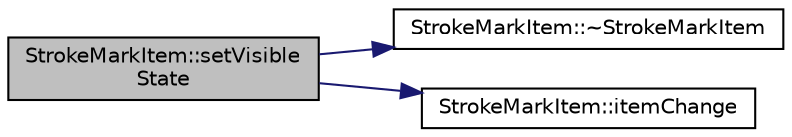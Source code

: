 digraph "StrokeMarkItem::setVisibleState"
{
  edge [fontname="Helvetica",fontsize="10",labelfontname="Helvetica",labelfontsize="10"];
  node [fontname="Helvetica",fontsize="10",shape=record];
  rankdir="LR";
  Node64 [label="StrokeMarkItem::setVisible\lState",height=0.2,width=0.4,color="black", fillcolor="grey75", style="filled", fontcolor="black"];
  Node64 -> Node65 [color="midnightblue",fontsize="10",style="solid",fontname="Helvetica"];
  Node65 [label="StrokeMarkItem::~StrokeMarkItem",height=0.2,width=0.4,color="black", fillcolor="white", style="filled",URL="$class_stroke_mark_item.html#a6b5daecdff06e98dbf6ddbabd69092e5"];
  Node64 -> Node66 [color="midnightblue",fontsize="10",style="solid",fontname="Helvetica"];
  Node66 [label="StrokeMarkItem::itemChange",height=0.2,width=0.4,color="black", fillcolor="white", style="filled",URL="$class_stroke_mark_item.html#a805906d816a5a0f54e226a58d54a9243",tooltip="This is a item state change handler. "];
}
